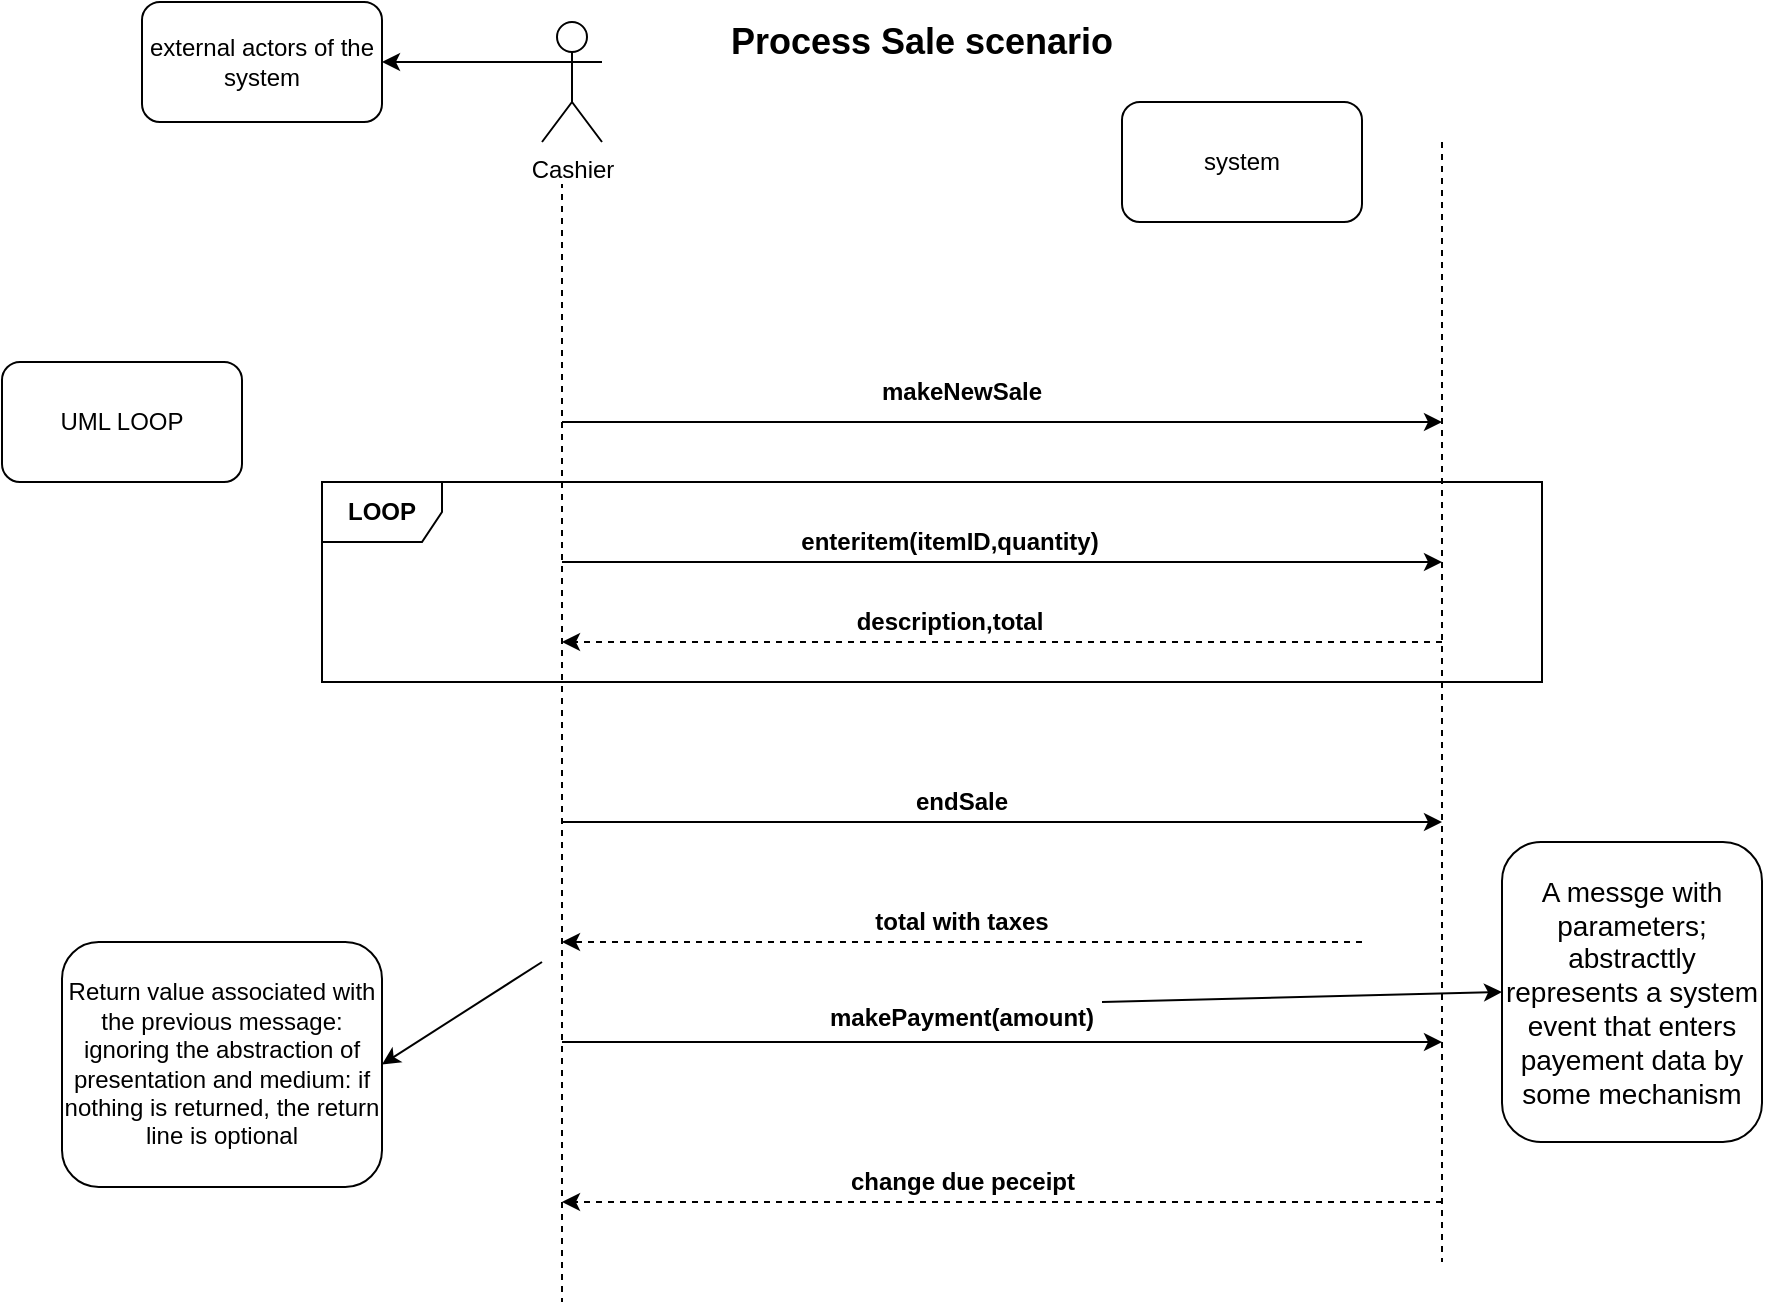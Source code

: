 <mxfile version="12.9.3" type="device"><diagram id="m-C2qQT_VgWbTAi2sE-C" name="Page-1"><mxGraphModel dx="1816" dy="956" grid="1" gridSize="10" guides="1" tooltips="1" connect="1" arrows="1" fold="1" page="1" pageScale="1" pageWidth="827" pageHeight="1169" math="0" shadow="0"><root><mxCell id="0"/><mxCell id="1" parent="0"/><mxCell id="NMq3mhRl1Z1GmdgiIAHw-2" value="LOOP" style="shape=umlFrame;whiteSpace=wrap;html=1;shadow=0;fillColor=#FFFFFF;fontStyle=1" vertex="1" parent="1"><mxGeometry x="80" y="310" width="610" height="100" as="geometry"/></mxCell><mxCell id="NMq3mhRl1Z1GmdgiIAHw-4" value="" style="endArrow=classic;html=1;fontStyle=1" edge="1" parent="1"><mxGeometry width="50" height="50" relative="1" as="geometry"><mxPoint x="200" y="280" as="sourcePoint"/><mxPoint x="640" y="280" as="targetPoint"/></mxGeometry></mxCell><mxCell id="NMq3mhRl1Z1GmdgiIAHw-5" value="makeNewSale&lt;br&gt;" style="text;html=1;strokeColor=none;fillColor=none;align=center;verticalAlign=middle;whiteSpace=wrap;rounded=0;shadow=0;fontStyle=1" vertex="1" parent="1"><mxGeometry x="380" y="255" width="40" height="20" as="geometry"/></mxCell><mxCell id="NMq3mhRl1Z1GmdgiIAHw-6" value="" style="endArrow=classic;html=1;fontStyle=1" edge="1" parent="1"><mxGeometry width="50" height="50" relative="1" as="geometry"><mxPoint x="200" y="350" as="sourcePoint"/><mxPoint x="640" y="350" as="targetPoint"/></mxGeometry></mxCell><mxCell id="NMq3mhRl1Z1GmdgiIAHw-7" value="enteritem(itemID,quantity)" style="text;html=1;strokeColor=none;fillColor=none;align=center;verticalAlign=middle;whiteSpace=wrap;rounded=0;shadow=0;fontStyle=1" vertex="1" parent="1"><mxGeometry x="374" y="330" width="40" height="20" as="geometry"/></mxCell><mxCell id="NMq3mhRl1Z1GmdgiIAHw-8" value="" style="endArrow=classic;html=1;fontStyle=1" edge="1" parent="1"><mxGeometry width="50" height="50" relative="1" as="geometry"><mxPoint x="200" y="480" as="sourcePoint"/><mxPoint x="640" y="480" as="targetPoint"/></mxGeometry></mxCell><mxCell id="NMq3mhRl1Z1GmdgiIAHw-9" value="" style="endArrow=classic;html=1;fontStyle=1" edge="1" parent="1"><mxGeometry width="50" height="50" relative="1" as="geometry"><mxPoint x="200" y="590" as="sourcePoint"/><mxPoint x="640" y="590" as="targetPoint"/></mxGeometry></mxCell><mxCell id="NMq3mhRl1Z1GmdgiIAHw-10" value="" style="endArrow=classic;html=1;dashed=1;fontStyle=1" edge="1" parent="1"><mxGeometry width="50" height="50" relative="1" as="geometry"><mxPoint x="640" y="390" as="sourcePoint"/><mxPoint x="200" y="390" as="targetPoint"/></mxGeometry></mxCell><mxCell id="NMq3mhRl1Z1GmdgiIAHw-11" value="description,total" style="text;html=1;strokeColor=none;fillColor=none;align=center;verticalAlign=middle;whiteSpace=wrap;rounded=0;shadow=0;fontStyle=1" vertex="1" parent="1"><mxGeometry x="374" y="370" width="40" height="20" as="geometry"/></mxCell><mxCell id="NMq3mhRl1Z1GmdgiIAHw-12" value="" style="endArrow=classic;html=1;dashed=1;fontStyle=1" edge="1" parent="1"><mxGeometry width="50" height="50" relative="1" as="geometry"><mxPoint x="600" y="540" as="sourcePoint"/><mxPoint x="200" y="540" as="targetPoint"/></mxGeometry></mxCell><mxCell id="NMq3mhRl1Z1GmdgiIAHw-13" value="" style="endArrow=classic;html=1;dashed=1;fontStyle=1" edge="1" parent="1"><mxGeometry width="50" height="50" relative="1" as="geometry"><mxPoint x="640" y="670" as="sourcePoint"/><mxPoint x="200" y="670" as="targetPoint"/></mxGeometry></mxCell><mxCell id="NMq3mhRl1Z1GmdgiIAHw-14" value="endSale" style="text;html=1;strokeColor=none;fillColor=none;align=center;verticalAlign=middle;whiteSpace=wrap;rounded=0;shadow=0;fontStyle=1" vertex="1" parent="1"><mxGeometry x="380" y="460" width="40" height="20" as="geometry"/></mxCell><mxCell id="NMq3mhRl1Z1GmdgiIAHw-15" value="total with taxes" style="text;html=1;strokeColor=none;fillColor=none;align=center;verticalAlign=middle;whiteSpace=wrap;rounded=0;shadow=0;fontStyle=1" vertex="1" parent="1"><mxGeometry x="350" y="520" width="100" height="20" as="geometry"/></mxCell><mxCell id="NMq3mhRl1Z1GmdgiIAHw-16" value="makePayment(amount)" style="text;html=1;strokeColor=none;fillColor=none;align=center;verticalAlign=middle;whiteSpace=wrap;rounded=0;shadow=0;fontStyle=1" vertex="1" parent="1"><mxGeometry x="380" y="570" width="40" height="15" as="geometry"/></mxCell><mxCell id="NMq3mhRl1Z1GmdgiIAHw-17" value="change due peceipt" style="text;html=1;strokeColor=none;fillColor=none;align=center;verticalAlign=middle;whiteSpace=wrap;rounded=0;shadow=0;fontStyle=1" vertex="1" parent="1"><mxGeometry x="342.5" y="650" width="115" height="20" as="geometry"/></mxCell><mxCell id="NMq3mhRl1Z1GmdgiIAHw-18" value="" style="endArrow=none;dashed=1;html=1;" edge="1" parent="1"><mxGeometry width="50" height="50" relative="1" as="geometry"><mxPoint x="200" y="160" as="sourcePoint"/><mxPoint x="200" y="720" as="targetPoint"/></mxGeometry></mxCell><mxCell id="NMq3mhRl1Z1GmdgiIAHw-19" value="" style="endArrow=none;dashed=1;html=1;" edge="1" parent="1"><mxGeometry width="50" height="50" relative="1" as="geometry"><mxPoint x="640" y="140" as="sourcePoint"/><mxPoint x="640" y="700" as="targetPoint"/></mxGeometry></mxCell><mxCell id="NMq3mhRl1Z1GmdgiIAHw-20" value="system" style="rounded=1;whiteSpace=wrap;html=1;" vertex="1" parent="1"><mxGeometry x="480" y="120" width="120" height="60" as="geometry"/></mxCell><mxCell id="NMq3mhRl1Z1GmdgiIAHw-21" value="&lt;font style=&quot;font-size: 14px&quot;&gt;A messge with parameters&lt;font&gt;; &lt;/font&gt;abstracttly represents a system event that enters payement data by some mechanism&lt;/font&gt;" style="rounded=1;whiteSpace=wrap;html=1;" vertex="1" parent="1"><mxGeometry x="670" y="490" width="130" height="150" as="geometry"/></mxCell><mxCell id="NMq3mhRl1Z1GmdgiIAHw-22" value="" style="endArrow=classic;html=1;entryX=0;entryY=0.5;entryDx=0;entryDy=0;" edge="1" parent="1" target="NMq3mhRl1Z1GmdgiIAHw-21"><mxGeometry width="50" height="50" relative="1" as="geometry"><mxPoint x="470" y="570" as="sourcePoint"/><mxPoint x="440" y="460" as="targetPoint"/></mxGeometry></mxCell><mxCell id="NMq3mhRl1Z1GmdgiIAHw-24" value="Cashier" style="shape=umlActor;verticalLabelPosition=bottom;labelBackgroundColor=#ffffff;verticalAlign=top;html=1;outlineConnect=0;" vertex="1" parent="1"><mxGeometry x="190" y="80" width="30" height="60" as="geometry"/></mxCell><mxCell id="NMq3mhRl1Z1GmdgiIAHw-25" value="&lt;font style=&quot;font-size: 18px&quot;&gt;&lt;b&gt;Process Sale scenario&lt;/b&gt;&lt;/font&gt;" style="text;html=1;strokeColor=none;fillColor=none;align=center;verticalAlign=middle;whiteSpace=wrap;rounded=0;" vertex="1" parent="1"><mxGeometry x="280" y="80" width="200" height="20" as="geometry"/></mxCell><mxCell id="NMq3mhRl1Z1GmdgiIAHw-27" value="Return value associated with the previous message: ignoring the abstraction of presentation and medium: if nothing is returned, the return line is optional" style="rounded=1;whiteSpace=wrap;html=1;" vertex="1" parent="1"><mxGeometry x="-50" y="540" width="160" height="122.5" as="geometry"/></mxCell><mxCell id="NMq3mhRl1Z1GmdgiIAHw-28" value="" style="endArrow=classic;html=1;entryX=1;entryY=0.5;entryDx=0;entryDy=0;" edge="1" parent="1" target="NMq3mhRl1Z1GmdgiIAHw-27"><mxGeometry width="50" height="50" relative="1" as="geometry"><mxPoint x="190" y="550" as="sourcePoint"/><mxPoint x="180" y="450" as="targetPoint"/></mxGeometry></mxCell><mxCell id="NMq3mhRl1Z1GmdgiIAHw-29" value="external actors of the system" style="rounded=1;whiteSpace=wrap;html=1;" vertex="1" parent="1"><mxGeometry x="-10" y="70" width="120" height="60" as="geometry"/></mxCell><mxCell id="NMq3mhRl1Z1GmdgiIAHw-30" value="UML LOOP" style="rounded=1;whiteSpace=wrap;html=1;" vertex="1" parent="1"><mxGeometry x="-80" y="250" width="120" height="60" as="geometry"/></mxCell><mxCell id="NMq3mhRl1Z1GmdgiIAHw-31" value="" style="endArrow=classic;html=1;exitX=0;exitY=0.333;exitDx=0;exitDy=0;exitPerimeter=0;entryX=1;entryY=0.5;entryDx=0;entryDy=0;" edge="1" parent="1" source="NMq3mhRl1Z1GmdgiIAHw-24" target="NMq3mhRl1Z1GmdgiIAHw-29"><mxGeometry width="50" height="50" relative="1" as="geometry"><mxPoint x="130" y="380" as="sourcePoint"/><mxPoint x="180" y="330" as="targetPoint"/></mxGeometry></mxCell></root></mxGraphModel></diagram></mxfile>